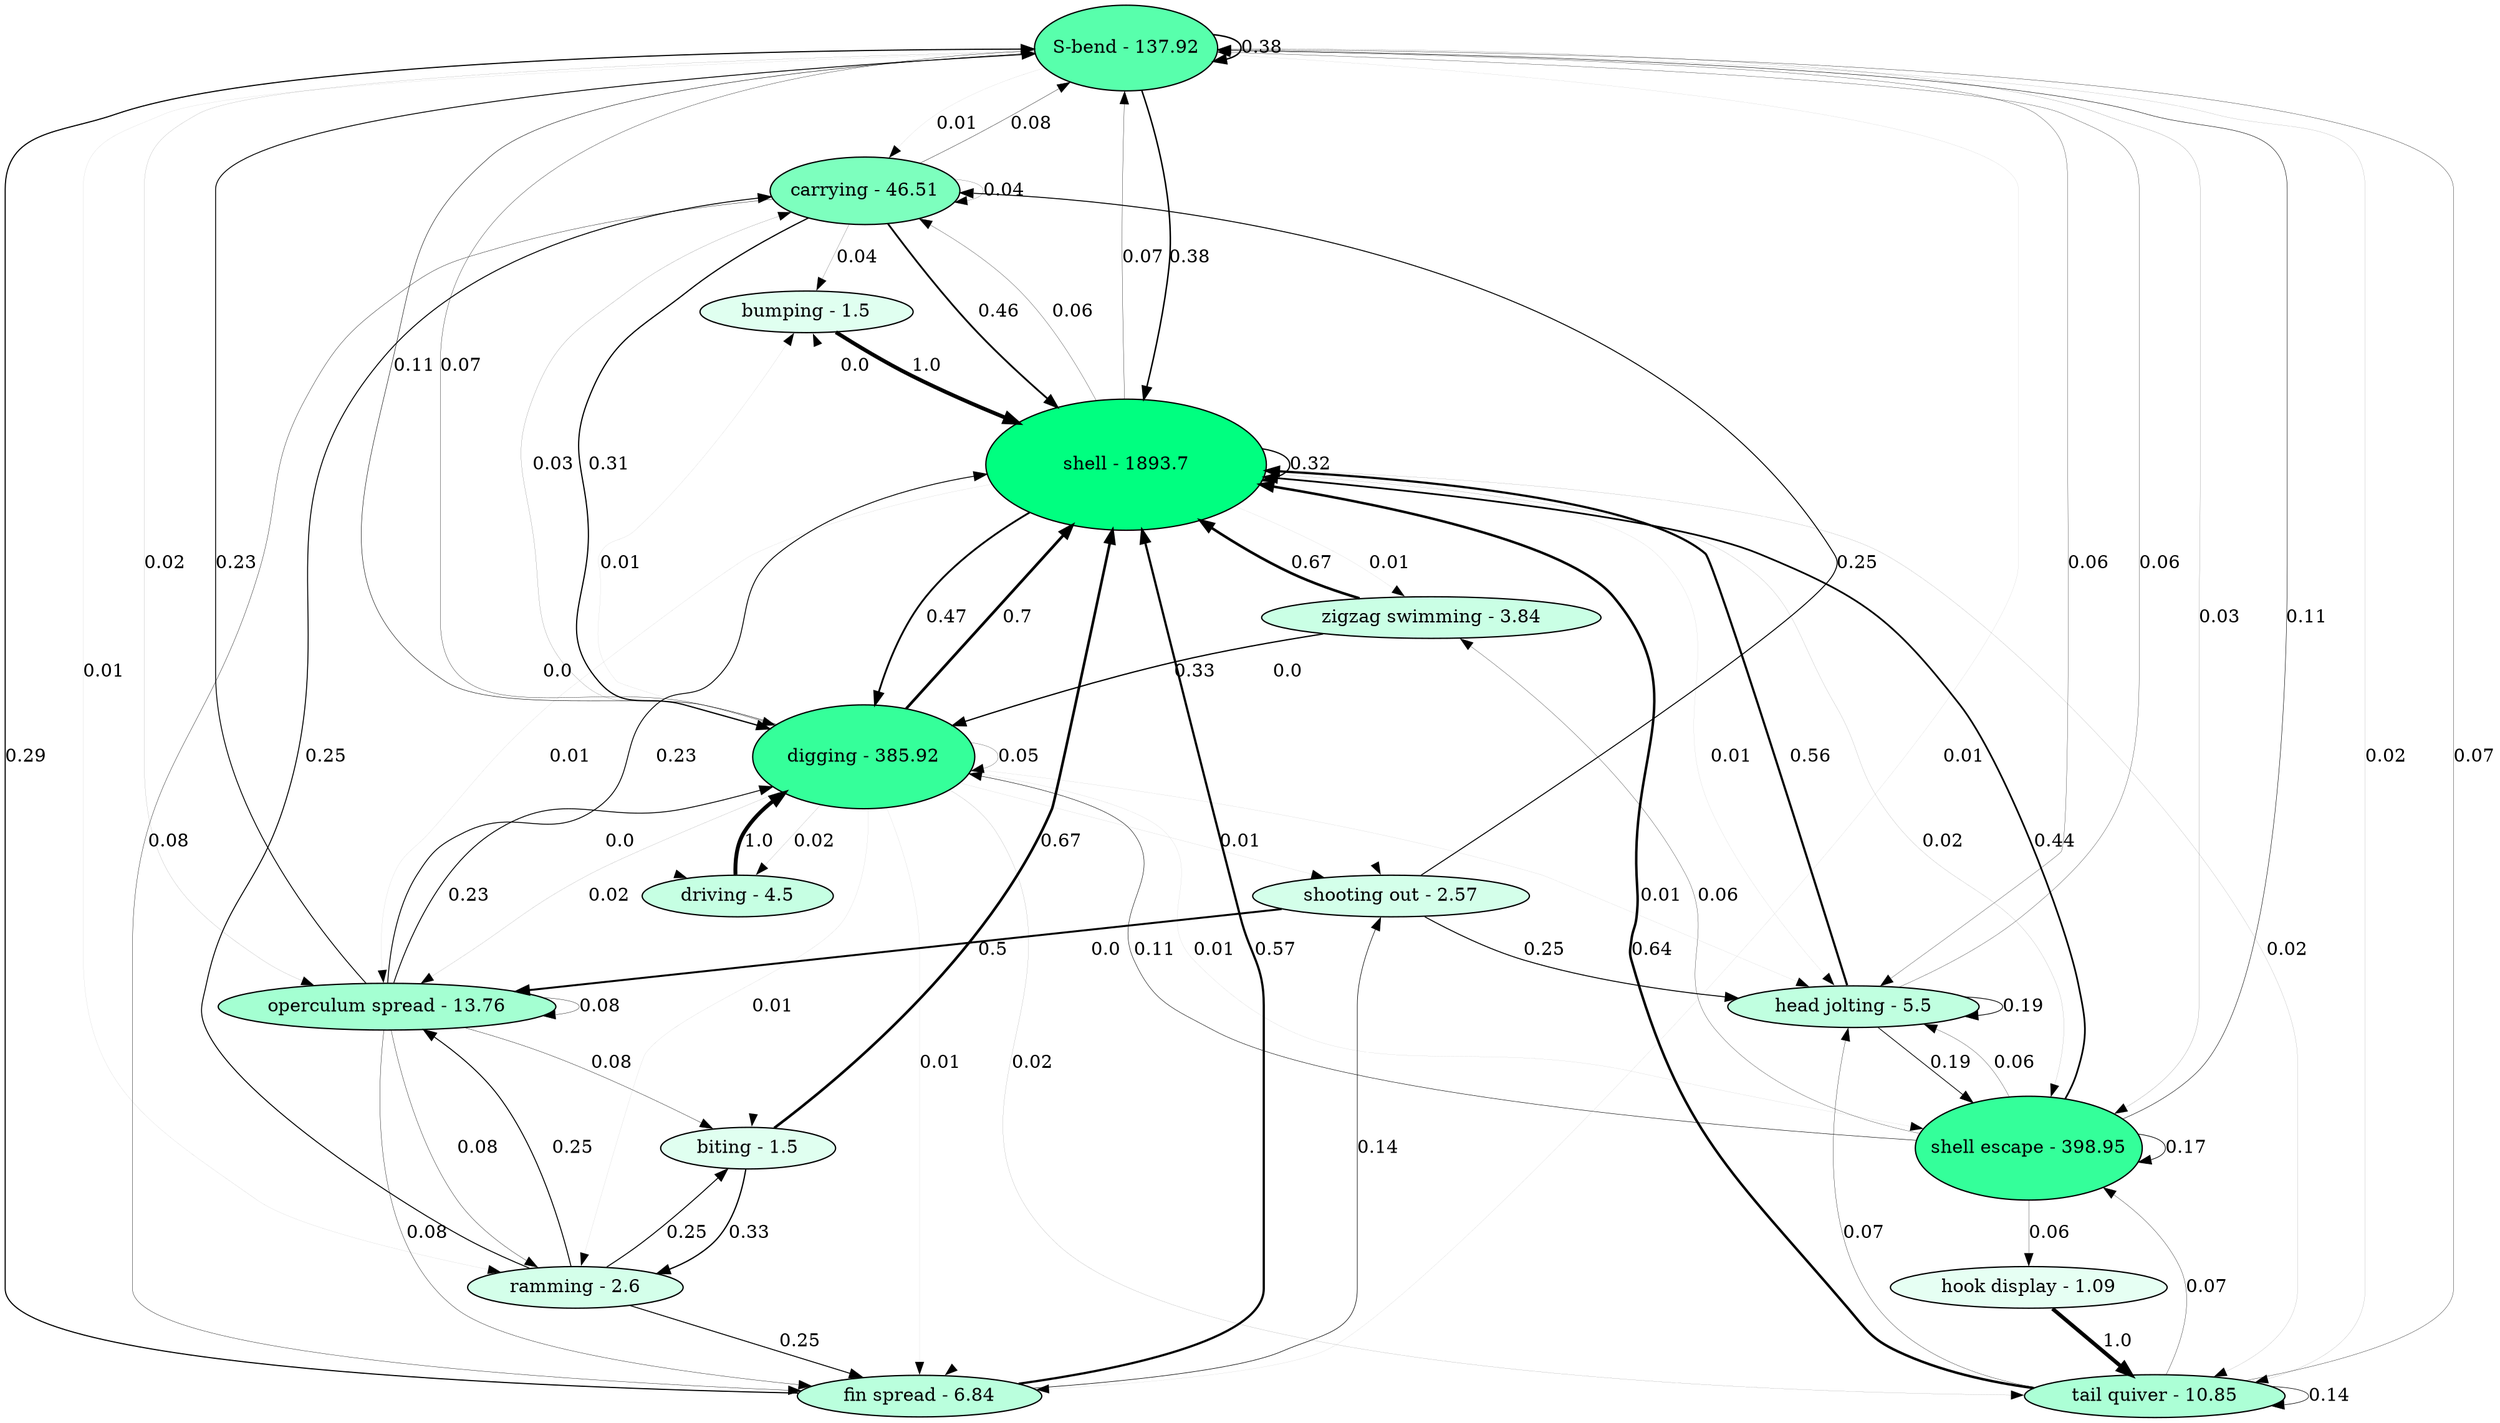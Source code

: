 digraph  {
"S-bend - 137.92" [avg_time="0.29788869005569535", fillcolor="0.4166666666666667 0.6537721819094836 1", height="0.915281054673277", style=filled, width="1.961316545728451"];
"carrying - 46.51" [avg_time="0.3184264872011023", fillcolor="0.4166666666666667 0.5115985762436999 1", height="0.7162380067411798", style=filled, width="1.5347957287310996"];
"digging - 385.92" [avg_time="0.36914812818249343", fillcolor="0.4166666666666667 0.7895009122041777 1", height="1.1053012770858488", style=filled, width="2.368502736612533"];
"fin spread - 6.84" [avg_time="0.21737877131308025", fillcolor="0.4166666666666667 0.27286194478182146 1", height="0.38200672269455005", style=filled, width="0.8185858343454644"];
"head jolting - 5.5" [avg_time="0.09313490697098983", fillcolor="0.4166666666666667 0.2480254226530149 1", height="0.3472355917142208", style=filled, width="0.7440762679590447"];
"operculum spread - 13.76" [avg_time="0.2299834053976827", fillcolor="0.4166666666666667 0.3566962402131923 1", height="0.4993747362984692", style=filled, width="1.0700887206395768"];
"ramming - 2.6" [avg_time="0.13324426665544817", fillcolor="0.4166666666666667 0.16973169618660144 1", height="0.237624374661242", style=filled, width="0.5091950885598043"];
"shell - 1893.7" [avg_time="0.6233034393525553", fillcolor="0.4166666666666667 1.0 1", height="1.4", style=filled, width="3.0"];
"shell escape - 398.95" [avg_time="1.0", fillcolor="0.4166666666666667 0.7938897282142896 1", height="1.1114456195000053", style=filled, width="2.3816691846428686"];
"tail quiver - 10.85" [avg_time="0.18170019850559632", fillcolor="0.4166666666666667 0.3275988092441875 1", height="0.45863833294186246", style=filled, width="0.9827964277325625"];
"biting - 1.5" [avg_time="0.12902929898432686", fillcolor="0.4166666666666667 0.12141421719164709 1", height="0.16997990406830593", style=filled, width="0.3642426515749413"];
"bumping - 1.5" [avg_time="0.12902929898432686", fillcolor="0.4166666666666667 0.12141421719164709 1", height="0.16997990406830593", style=filled, width="0.3642426515749413"];
"driving - 4.5" [avg_time="0.24061722461223192", fillcolor="0.4166666666666667 0.22588971810806144 1", height="0.316245605351286", style=filled, width="0.6776691543241843"];
"shooting out - 2.57" [avg_time="0.15742491281707563", fillcolor="0.4166666666666667 0.1686228510922809 1", height="0.23607199152919323", style=filled, width="0.5058685532768427"];
"hook display - 1.09" [avg_time="0.23458433479814625", fillcolor="0.4166666666666667 0.09767882059584936 1", height="0.1367503488341891", style=filled, width="0.29303646178754805"];
"zigzag swimming - 3.84" [avg_time="0.26227356563977505", fillcolor="0.4166666666666667 0.2089510018328287 1", height="0.29253140256596016", style=filled, width="0.6268530054984861"];
"S-bend - 137.92" -> "S-bend - 137.92"  [label="0.38", penwidth="1.1400000000000001"];
"S-bend - 137.92" -> "carrying - 46.51"  [label="0.01", penwidth="0.03"];
"S-bend - 137.92" -> "digging - 385.92"  [label="0.07", penwidth="0.21000000000000002"];
"S-bend - 137.92" -> "fin spread - 6.84"  [label="0.01", penwidth="0.03"];
"S-bend - 137.92" -> "head jolting - 5.5"  [label="0.06", penwidth="0.18"];
"S-bend - 137.92" -> "operculum spread - 13.76"  [label="0.02", penwidth="0.06"];
"S-bend - 137.92" -> "ramming - 2.6"  [label="0.01", penwidth="0.03"];
"S-bend - 137.92" -> "shell - 1893.7"  [label="0.38", penwidth="1.1400000000000001"];
"S-bend - 137.92" -> "shell escape - 398.95"  [label="0.03", penwidth="0.09"];
"S-bend - 137.92" -> "tail quiver - 10.85"  [label="0.02", penwidth="0.06"];
"carrying - 46.51" -> "S-bend - 137.92"  [label="0.08", penwidth="0.24"];
"carrying - 46.51" -> "bumping - 1.5"  [label="0.04", penwidth="0.12"];
"carrying - 46.51" -> "carrying - 46.51"  [label="0.04", penwidth="0.12"];
"carrying - 46.51" -> "digging - 385.92"  [label="0.31", penwidth="0.9299999999999999"];
"carrying - 46.51" -> "fin spread - 6.84"  [label="0.08", penwidth="0.24"];
"carrying - 46.51" -> "shell - 1893.7"  [label="0.46", penwidth="1.3800000000000001"];
"digging - 385.92" -> "S-bend - 137.92"  [label="0.11", penwidth="0.33"];
"digging - 385.92" -> "bumping - 1.5"  [label="0.01", penwidth="0.03"];
"digging - 385.92" -> "carrying - 46.51"  [label="0.03", penwidth="0.09"];
"digging - 385.92" -> "digging - 385.92"  [label="0.05", penwidth="0.15000000000000002"];
"digging - 385.92" -> "driving - 4.5"  [label="0.02", penwidth="0.06"];
"digging - 385.92" -> "fin spread - 6.84"  [label="0.01", penwidth="0.03"];
"digging - 385.92" -> "head jolting - 5.5"  [label="0.01", penwidth="0.03"];
"digging - 385.92" -> "operculum spread - 13.76"  [label="0.02", penwidth="0.06"];
"digging - 385.92" -> "ramming - 2.6"  [label="0.01", penwidth="0.03"];
"digging - 385.92" -> "shell - 1893.7"  [label="0.7", penwidth="2.0999999999999996"];
"digging - 385.92" -> "shell escape - 398.95"  [label="0.01", penwidth="0.03"];
"digging - 385.92" -> "shooting out - 2.57"  [label="0.01", penwidth="0.03"];
"digging - 385.92" -> "tail quiver - 10.85"  [label="0.02", penwidth="0.06"];
"fin spread - 6.84" -> "S-bend - 137.92"  [label="0.29", penwidth="0.8699999999999999"];
"fin spread - 6.84" -> "shell - 1893.7"  [label="0.57", penwidth="1.71"];
"fin spread - 6.84" -> "shooting out - 2.57"  [label="0.14", penwidth="0.42000000000000004"];
"head jolting - 5.5" -> "S-bend - 137.92"  [label="0.06", penwidth="0.18"];
"head jolting - 5.5" -> "head jolting - 5.5"  [label="0.19", penwidth="0.5700000000000001"];
"head jolting - 5.5" -> "shell - 1893.7"  [label="0.56", penwidth="1.6800000000000002"];
"head jolting - 5.5" -> "shell escape - 398.95"  [label="0.19", penwidth="0.5700000000000001"];
"operculum spread - 13.76" -> "S-bend - 137.92"  [label="0.23", penwidth="0.6900000000000001"];
"operculum spread - 13.76" -> "biting - 1.5"  [label="0.08", penwidth="0.24"];
"operculum spread - 13.76" -> "digging - 385.92"  [label="0.23", penwidth="0.6900000000000001"];
"operculum spread - 13.76" -> "fin spread - 6.84"  [label="0.08", penwidth="0.24"];
"operculum spread - 13.76" -> "operculum spread - 13.76"  [label="0.08", penwidth="0.24"];
"operculum spread - 13.76" -> "ramming - 2.6"  [label="0.08", penwidth="0.24"];
"operculum spread - 13.76" -> "shell - 1893.7"  [label="0.23", penwidth="0.6900000000000001"];
"ramming - 2.6" -> "biting - 1.5"  [label="0.25", penwidth="0.75"];
"ramming - 2.6" -> "carrying - 46.51"  [label="0.25", penwidth="0.75"];
"ramming - 2.6" -> "fin spread - 6.84"  [label="0.25", penwidth="0.75"];
"ramming - 2.6" -> "operculum spread - 13.76"  [label="0.25", penwidth="0.75"];
"shell - 1893.7" -> "S-bend - 137.92"  [label="0.07", penwidth="0.21000000000000002"];
"shell - 1893.7" -> "biting - 1.5"  [label="0.0", penwidth="0.0"];
"shell - 1893.7" -> "bumping - 1.5"  [label="0.0", penwidth="0.0"];
"shell - 1893.7" -> "carrying - 46.51"  [label="0.06", penwidth="0.18"];
"shell - 1893.7" -> "digging - 385.92"  [label="0.47", penwidth="1.41"];
"shell - 1893.7" -> "driving - 4.5"  [label="0.0", penwidth="0.0"];
"shell - 1893.7" -> "fin spread - 6.84"  [label="0.0", penwidth="0.0"];
"shell - 1893.7" -> "head jolting - 5.5"  [label="0.01", penwidth="0.03"];
"shell - 1893.7" -> "operculum spread - 13.76"  [label="0.01", penwidth="0.03"];
"shell - 1893.7" -> "shell - 1893.7"  [label="0.32", penwidth="0.96"];
"shell - 1893.7" -> "shell escape - 398.95"  [label="0.02", penwidth="0.06"];
"shell - 1893.7" -> "shooting out - 2.57"  [label="0.0", penwidth="0.0"];
"shell - 1893.7" -> "tail quiver - 10.85"  [label="0.02", penwidth="0.06"];
"shell - 1893.7" -> "zigzag swimming - 3.84"  [label="0.01", penwidth="0.03"];
"shell escape - 398.95" -> "S-bend - 137.92"  [label="0.11", penwidth="0.33"];
"shell escape - 398.95" -> "digging - 385.92"  [label="0.11", penwidth="0.33"];
"shell escape - 398.95" -> "head jolting - 5.5"  [label="0.06", penwidth="0.18"];
"shell escape - 398.95" -> "hook display - 1.09"  [label="0.06", penwidth="0.18"];
"shell escape - 398.95" -> "shell - 1893.7"  [label="0.44", penwidth="1.32"];
"shell escape - 398.95" -> "shell escape - 398.95"  [label="0.17", penwidth="0.51"];
"shell escape - 398.95" -> "zigzag swimming - 3.84"  [label="0.06", penwidth="0.18"];
"tail quiver - 10.85" -> "S-bend - 137.92"  [label="0.07", penwidth="0.21000000000000002"];
"tail quiver - 10.85" -> "head jolting - 5.5"  [label="0.07", penwidth="0.21000000000000002"];
"tail quiver - 10.85" -> "shell - 1893.7"  [label="0.64", penwidth="1.92"];
"tail quiver - 10.85" -> "shell escape - 398.95"  [label="0.07", penwidth="0.21000000000000002"];
"tail quiver - 10.85" -> "tail quiver - 10.85"  [label="0.14", penwidth="0.42000000000000004"];
"biting - 1.5" -> "ramming - 2.6"  [label="0.33", penwidth="0.99"];
"biting - 1.5" -> "shell - 1893.7"  [label="0.67", penwidth="2.0100000000000002"];
"bumping - 1.5" -> "shell - 1893.7"  [label="1.0", penwidth="3.0"];
"driving - 4.5" -> "digging - 385.92"  [label="1.0", penwidth="3.0"];
"shooting out - 2.57" -> "carrying - 46.51"  [label="0.25", penwidth="0.75"];
"shooting out - 2.57" -> "head jolting - 5.5"  [label="0.25", penwidth="0.75"];
"shooting out - 2.57" -> "operculum spread - 13.76"  [label="0.5", penwidth="1.5"];
"hook display - 1.09" -> "tail quiver - 10.85"  [label="1.0", penwidth="3.0"];
"zigzag swimming - 3.84" -> "digging - 385.92"  [label="0.33", penwidth="0.99"];
"zigzag swimming - 3.84" -> "shell - 1893.7"  [label="0.67", penwidth="2.0100000000000002"];
}
